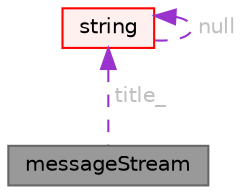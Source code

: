 digraph "messageStream"
{
 // LATEX_PDF_SIZE
  bgcolor="transparent";
  edge [fontname=Helvetica,fontsize=10,labelfontname=Helvetica,labelfontsize=10];
  node [fontname=Helvetica,fontsize=10,shape=box,height=0.2,width=0.4];
  Node1 [id="Node000001",label="messageStream",height=0.2,width=0.4,color="gray40", fillcolor="grey60", style="filled", fontcolor="black",tooltip="Handle output messages in a simple, consistent stream-based manner."];
  Node2 -> Node1 [id="edge1_Node000001_Node000002",dir="back",color="darkorchid3",style="dashed",tooltip=" ",label=" title_",fontcolor="grey" ];
  Node2 [id="Node000002",label="string",height=0.2,width=0.4,color="red", fillcolor="#FFF0F0", style="filled",URL="$classFoam_1_1string.html",tooltip="A class for handling character strings derived from std::string."];
  Node2 -> Node2 [id="edge2_Node000002_Node000002",dir="back",color="darkorchid3",style="dashed",tooltip=" ",label=" null",fontcolor="grey" ];
}
